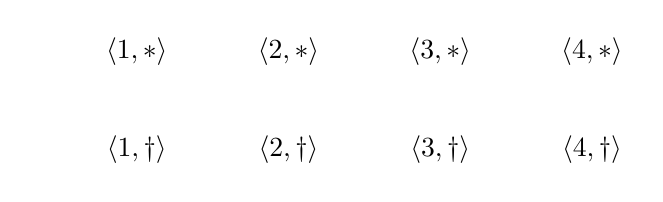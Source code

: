 \begin{tikzcd}
  %{} \\
  & {\langle 1, * \rangle} & {\langle 2, * \rangle} & {\langle 3, * \rangle} & {\langle 4, * \rangle} \\
  & {\langle 1, \dagger \rangle} & {\langle 2, \dagger \rangle} & {\langle 3, \dagger \rangle} & {\langle 4, \dagger \rangle}
  %\arrow["Y", no head, from=4-1, to=1-1]
  %\arrow["X"', no head, from=4-1, to=4-6]
\end{tikzcd}
